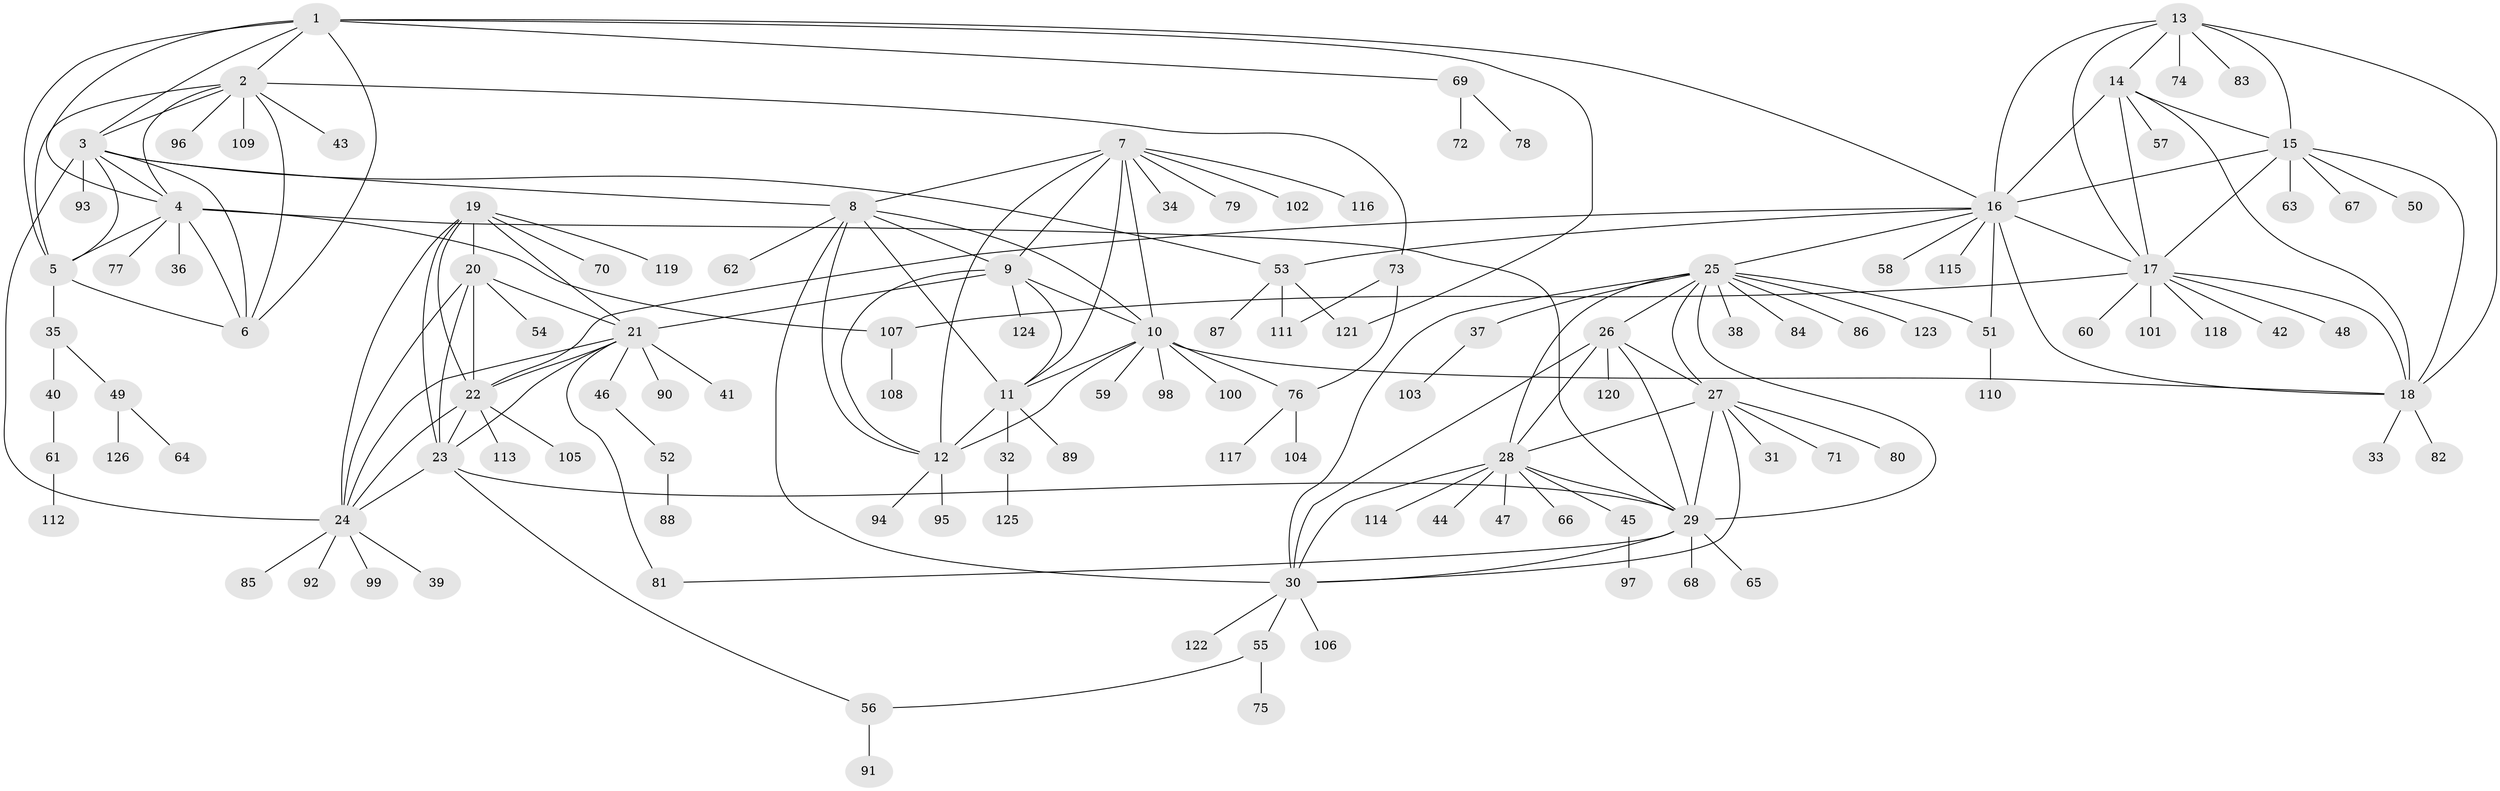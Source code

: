 // coarse degree distribution, {7: 0.05263157894736842, 6: 0.042105263157894736, 11: 0.021052631578947368, 4: 0.010526315789473684, 5: 0.021052631578947368, 8: 0.010526315789473684, 10: 0.010526315789473684, 9: 0.031578947368421054, 14: 0.010526315789473684, 3: 0.05263157894736842, 1: 0.6421052631578947, 2: 0.09473684210526316}
// Generated by graph-tools (version 1.1) at 2025/24/03/03/25 07:24:16]
// undirected, 126 vertices, 189 edges
graph export_dot {
graph [start="1"]
  node [color=gray90,style=filled];
  1;
  2;
  3;
  4;
  5;
  6;
  7;
  8;
  9;
  10;
  11;
  12;
  13;
  14;
  15;
  16;
  17;
  18;
  19;
  20;
  21;
  22;
  23;
  24;
  25;
  26;
  27;
  28;
  29;
  30;
  31;
  32;
  33;
  34;
  35;
  36;
  37;
  38;
  39;
  40;
  41;
  42;
  43;
  44;
  45;
  46;
  47;
  48;
  49;
  50;
  51;
  52;
  53;
  54;
  55;
  56;
  57;
  58;
  59;
  60;
  61;
  62;
  63;
  64;
  65;
  66;
  67;
  68;
  69;
  70;
  71;
  72;
  73;
  74;
  75;
  76;
  77;
  78;
  79;
  80;
  81;
  82;
  83;
  84;
  85;
  86;
  87;
  88;
  89;
  90;
  91;
  92;
  93;
  94;
  95;
  96;
  97;
  98;
  99;
  100;
  101;
  102;
  103;
  104;
  105;
  106;
  107;
  108;
  109;
  110;
  111;
  112;
  113;
  114;
  115;
  116;
  117;
  118;
  119;
  120;
  121;
  122;
  123;
  124;
  125;
  126;
  1 -- 2;
  1 -- 3;
  1 -- 4;
  1 -- 5;
  1 -- 6;
  1 -- 16;
  1 -- 69;
  1 -- 121;
  2 -- 3;
  2 -- 4;
  2 -- 5;
  2 -- 6;
  2 -- 43;
  2 -- 73;
  2 -- 96;
  2 -- 109;
  3 -- 4;
  3 -- 5;
  3 -- 6;
  3 -- 8;
  3 -- 24;
  3 -- 53;
  3 -- 93;
  4 -- 5;
  4 -- 6;
  4 -- 29;
  4 -- 36;
  4 -- 77;
  4 -- 107;
  5 -- 6;
  5 -- 35;
  7 -- 8;
  7 -- 9;
  7 -- 10;
  7 -- 11;
  7 -- 12;
  7 -- 34;
  7 -- 79;
  7 -- 102;
  7 -- 116;
  8 -- 9;
  8 -- 10;
  8 -- 11;
  8 -- 12;
  8 -- 30;
  8 -- 62;
  9 -- 10;
  9 -- 11;
  9 -- 12;
  9 -- 21;
  9 -- 124;
  10 -- 11;
  10 -- 12;
  10 -- 18;
  10 -- 59;
  10 -- 76;
  10 -- 98;
  10 -- 100;
  11 -- 12;
  11 -- 32;
  11 -- 89;
  12 -- 94;
  12 -- 95;
  13 -- 14;
  13 -- 15;
  13 -- 16;
  13 -- 17;
  13 -- 18;
  13 -- 74;
  13 -- 83;
  14 -- 15;
  14 -- 16;
  14 -- 17;
  14 -- 18;
  14 -- 57;
  15 -- 16;
  15 -- 17;
  15 -- 18;
  15 -- 50;
  15 -- 63;
  15 -- 67;
  16 -- 17;
  16 -- 18;
  16 -- 22;
  16 -- 25;
  16 -- 51;
  16 -- 53;
  16 -- 58;
  16 -- 115;
  17 -- 18;
  17 -- 42;
  17 -- 48;
  17 -- 60;
  17 -- 101;
  17 -- 107;
  17 -- 118;
  18 -- 33;
  18 -- 82;
  19 -- 20;
  19 -- 21;
  19 -- 22;
  19 -- 23;
  19 -- 24;
  19 -- 70;
  19 -- 119;
  20 -- 21;
  20 -- 22;
  20 -- 23;
  20 -- 24;
  20 -- 54;
  21 -- 22;
  21 -- 23;
  21 -- 24;
  21 -- 41;
  21 -- 46;
  21 -- 81;
  21 -- 90;
  22 -- 23;
  22 -- 24;
  22 -- 105;
  22 -- 113;
  23 -- 24;
  23 -- 29;
  23 -- 56;
  24 -- 39;
  24 -- 85;
  24 -- 92;
  24 -- 99;
  25 -- 26;
  25 -- 27;
  25 -- 28;
  25 -- 29;
  25 -- 30;
  25 -- 37;
  25 -- 38;
  25 -- 51;
  25 -- 84;
  25 -- 86;
  25 -- 123;
  26 -- 27;
  26 -- 28;
  26 -- 29;
  26 -- 30;
  26 -- 120;
  27 -- 28;
  27 -- 29;
  27 -- 30;
  27 -- 31;
  27 -- 71;
  27 -- 80;
  28 -- 29;
  28 -- 30;
  28 -- 44;
  28 -- 45;
  28 -- 47;
  28 -- 66;
  28 -- 114;
  29 -- 30;
  29 -- 65;
  29 -- 68;
  29 -- 81;
  30 -- 55;
  30 -- 106;
  30 -- 122;
  32 -- 125;
  35 -- 40;
  35 -- 49;
  37 -- 103;
  40 -- 61;
  45 -- 97;
  46 -- 52;
  49 -- 64;
  49 -- 126;
  51 -- 110;
  52 -- 88;
  53 -- 87;
  53 -- 111;
  53 -- 121;
  55 -- 56;
  55 -- 75;
  56 -- 91;
  61 -- 112;
  69 -- 72;
  69 -- 78;
  73 -- 76;
  73 -- 111;
  76 -- 104;
  76 -- 117;
  107 -- 108;
}
